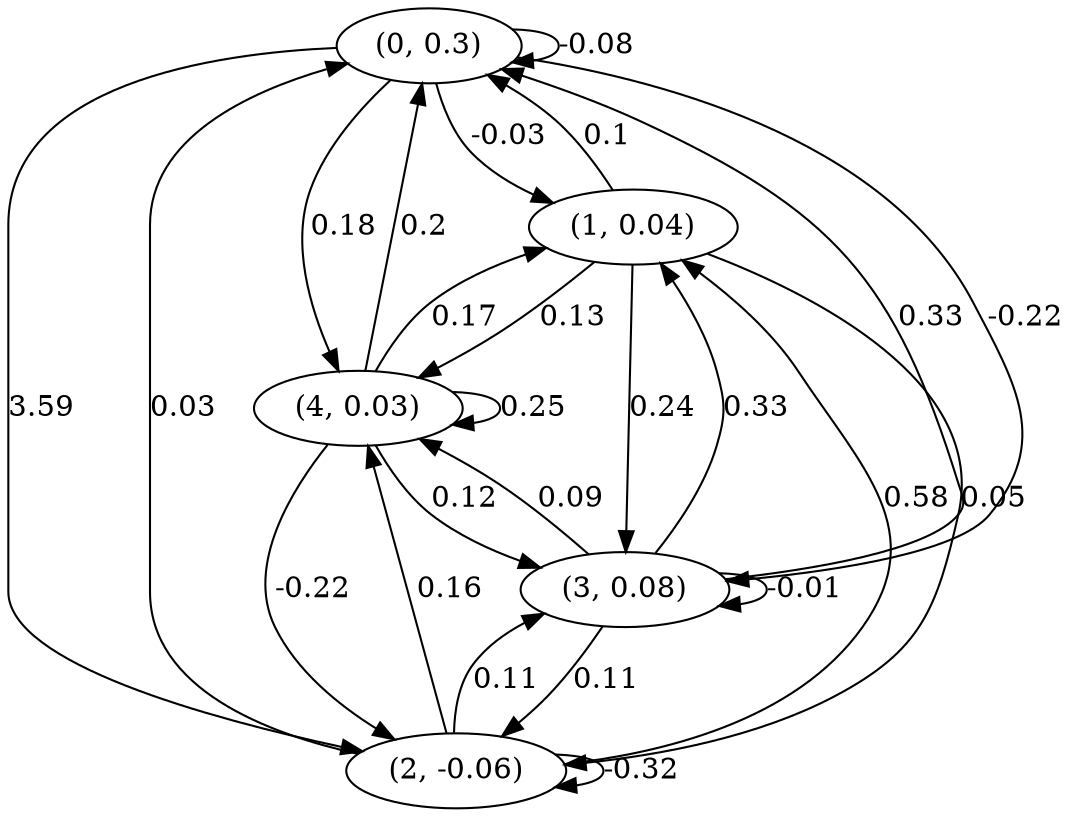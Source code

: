 digraph {
    0 [ label = "(0, 0.3)" ]
    1 [ label = "(1, 0.04)" ]
    2 [ label = "(2, -0.06)" ]
    3 [ label = "(3, 0.08)" ]
    4 [ label = "(4, 0.03)" ]
    0 -> 0 [ label = "-0.08" ]
    2 -> 2 [ label = "-0.32" ]
    3 -> 3 [ label = "-0.01" ]
    4 -> 4 [ label = "0.25" ]
    1 -> 0 [ label = "0.1" ]
    2 -> 0 [ label = "0.03" ]
    3 -> 0 [ label = "0.33" ]
    4 -> 0 [ label = "0.2" ]
    0 -> 1 [ label = "-0.03" ]
    2 -> 1 [ label = "0.58" ]
    3 -> 1 [ label = "0.33" ]
    4 -> 1 [ label = "0.17" ]
    0 -> 2 [ label = "3.59" ]
    1 -> 2 [ label = "0.05" ]
    3 -> 2 [ label = "0.11" ]
    4 -> 2 [ label = "-0.22" ]
    0 -> 3 [ label = "-0.22" ]
    1 -> 3 [ label = "0.24" ]
    2 -> 3 [ label = "0.11" ]
    4 -> 3 [ label = "0.12" ]
    0 -> 4 [ label = "0.18" ]
    1 -> 4 [ label = "0.13" ]
    2 -> 4 [ label = "0.16" ]
    3 -> 4 [ label = "0.09" ]
}

